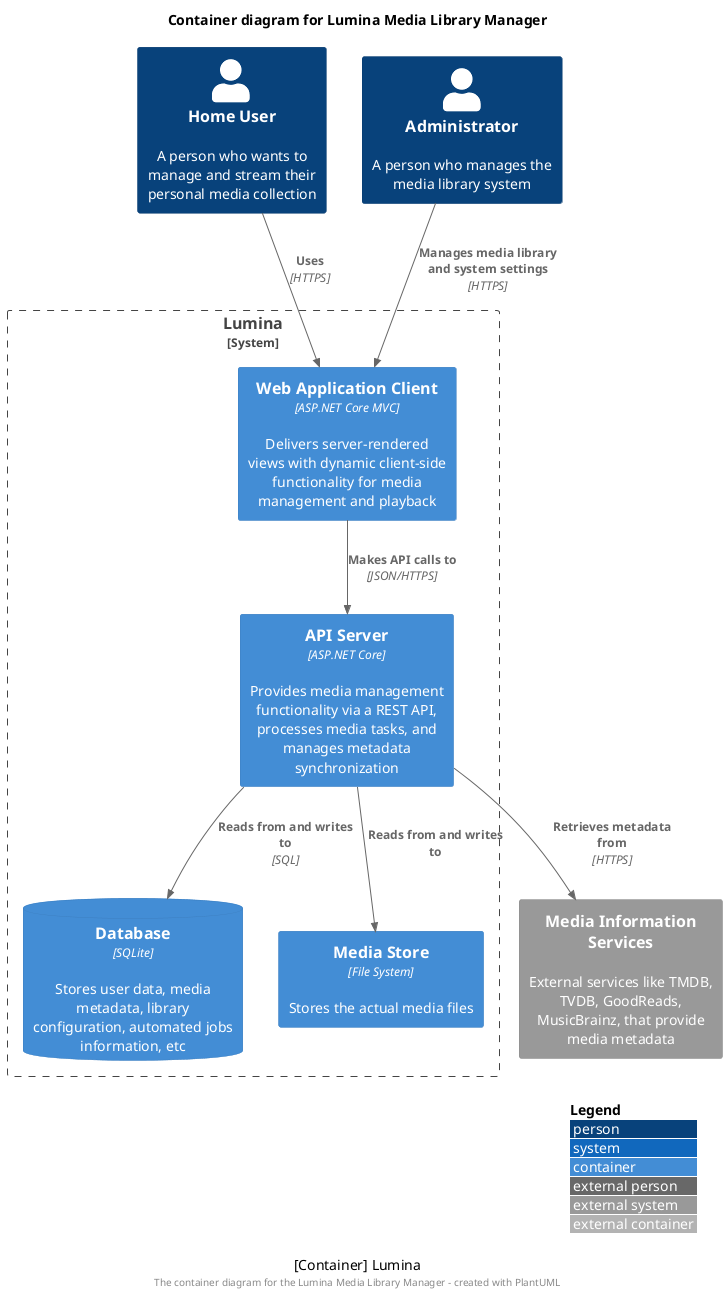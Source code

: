 @startuml Lumina Container Diagram
!include <C4/C4_Container>

LAYOUT_WITH_LEGEND()
title Container diagram for Lumina Media Library Manager

Person(user, "Home User", "A person who wants to manage and stream their personal media collection")
Person(admin, "Administrator", "A person who manages the media library system")

System_Boundary(c1, "Lumina") {
    Container(webapp, "Web Application Client", "ASP.NET Core MVC", "Delivers server-rendered views with dynamic client-side functionality for media management and playback")
    
    Container(api, "API Server", "ASP.NET Core", "Provides media management functionality via a REST API, processes media tasks, and manages metadata synchronization")
    
    ContainerDb(db, "Database", "SQLite", "Stores user data, media metadata, library configuration, automated jobs information, etc")
    
    Container(filestore, "Media Store", "File System", "Stores the actual media files")
}

System_Ext(metadata, "Media Information Services", "External services like TMDB, TVDB, GoodReads, MusicBrainz, that provide media metadata")

Rel(user, webapp, "Uses", "HTTPS")
Rel(admin, webapp, "Manages media library and system settings", "HTTPS")
Rel(webapp, api, "Makes API calls to", "JSON/HTTPS")
Rel(api, db, "Reads from and writes to", "SQL")
Rel(api, filestore, "Reads from and writes to")
Rel(api, metadata, "Retrieves metadata from", "HTTPS")

caption [Container] Lumina

footer The container diagram for the Lumina Media Library Manager - created with PlantUML
@enduml
